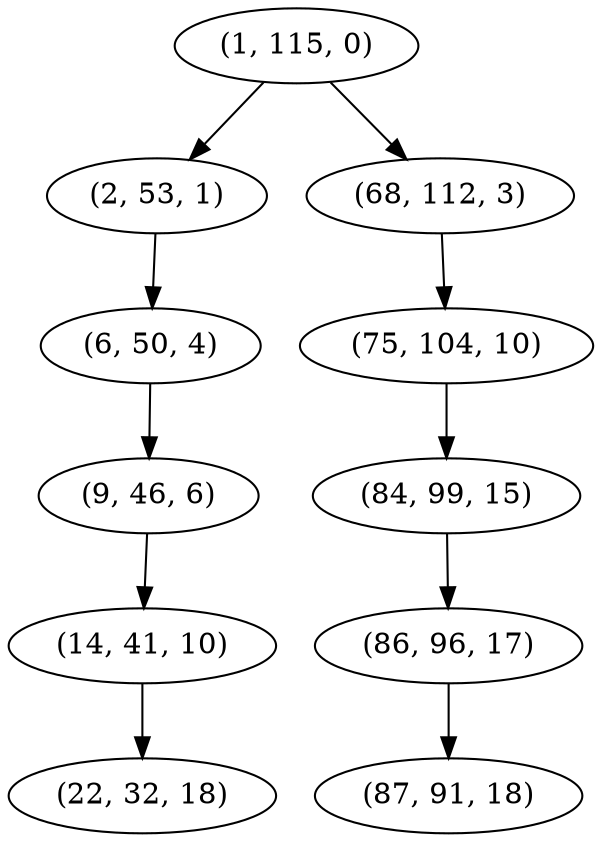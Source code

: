 digraph tree {
    "(1, 115, 0)";
    "(2, 53, 1)";
    "(6, 50, 4)";
    "(9, 46, 6)";
    "(14, 41, 10)";
    "(22, 32, 18)";
    "(68, 112, 3)";
    "(75, 104, 10)";
    "(84, 99, 15)";
    "(86, 96, 17)";
    "(87, 91, 18)";
    "(1, 115, 0)" -> "(2, 53, 1)";
    "(1, 115, 0)" -> "(68, 112, 3)";
    "(2, 53, 1)" -> "(6, 50, 4)";
    "(6, 50, 4)" -> "(9, 46, 6)";
    "(9, 46, 6)" -> "(14, 41, 10)";
    "(14, 41, 10)" -> "(22, 32, 18)";
    "(68, 112, 3)" -> "(75, 104, 10)";
    "(75, 104, 10)" -> "(84, 99, 15)";
    "(84, 99, 15)" -> "(86, 96, 17)";
    "(86, 96, 17)" -> "(87, 91, 18)";
}
